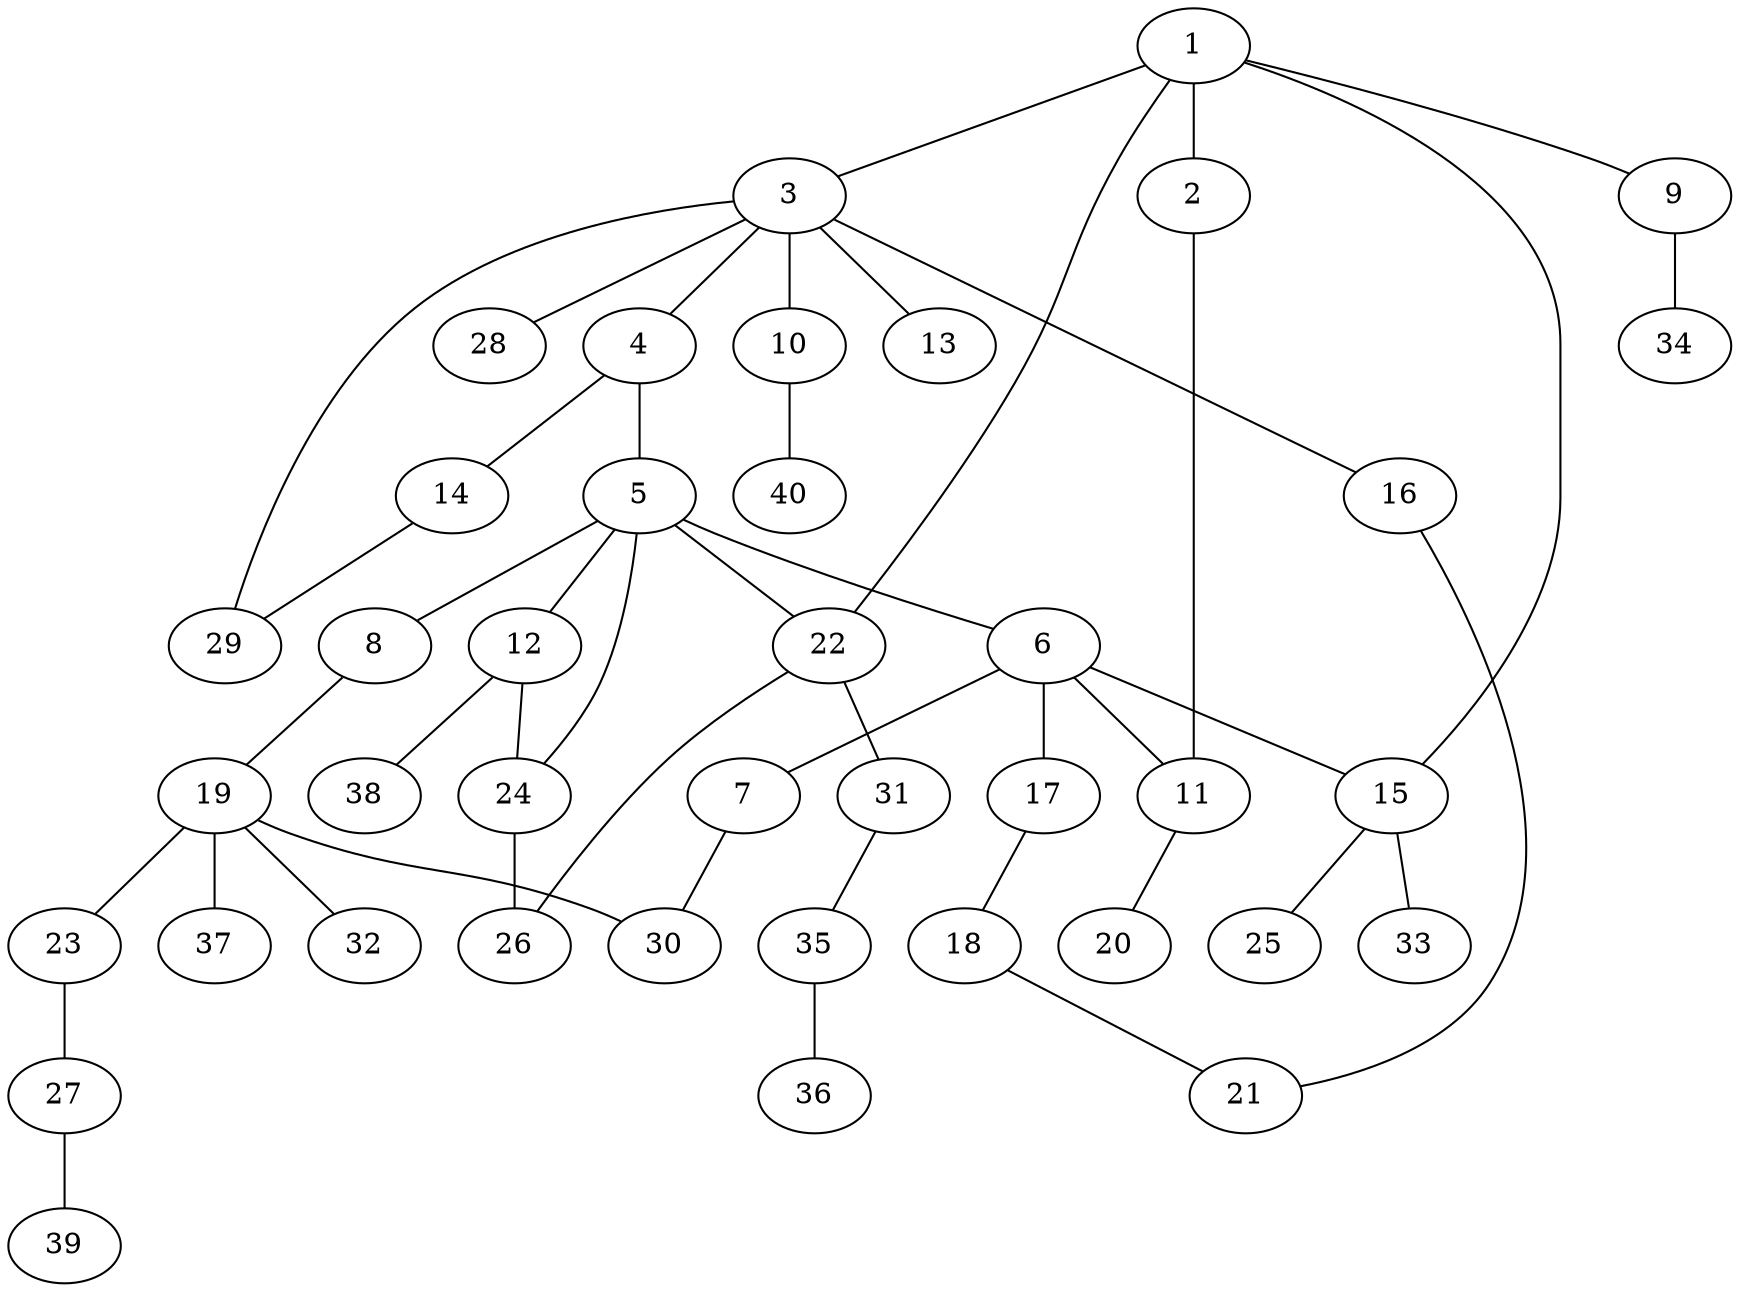 graph graphname {1--2
1--3
1--9
1--15
1--22
2--11
3--4
3--10
3--13
3--16
3--28
3--29
4--5
4--14
5--6
5--8
5--12
5--22
5--24
6--7
6--11
6--15
6--17
7--30
8--19
9--34
10--40
11--20
12--24
12--38
14--29
15--25
15--33
16--21
17--18
18--21
19--23
19--30
19--32
19--37
22--26
22--31
23--27
24--26
27--39
31--35
35--36
}